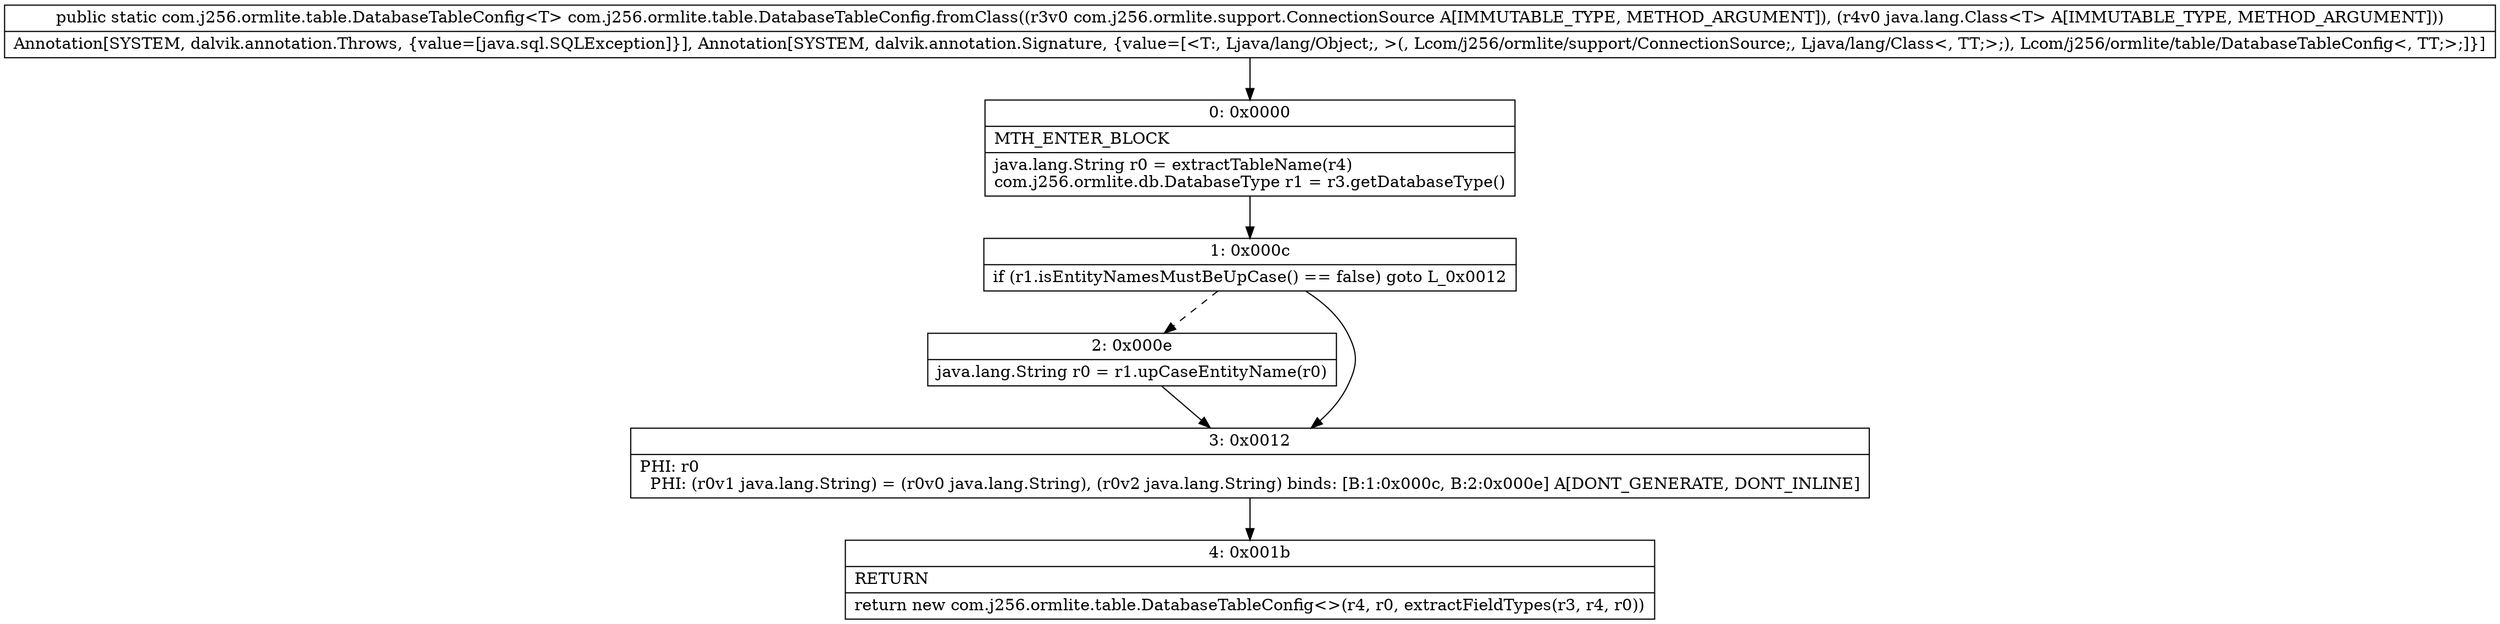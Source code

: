 digraph "CFG forcom.j256.ormlite.table.DatabaseTableConfig.fromClass(Lcom\/j256\/ormlite\/support\/ConnectionSource;Ljava\/lang\/Class;)Lcom\/j256\/ormlite\/table\/DatabaseTableConfig;" {
Node_0 [shape=record,label="{0\:\ 0x0000|MTH_ENTER_BLOCK\l|java.lang.String r0 = extractTableName(r4)\lcom.j256.ormlite.db.DatabaseType r1 = r3.getDatabaseType()\l}"];
Node_1 [shape=record,label="{1\:\ 0x000c|if (r1.isEntityNamesMustBeUpCase() == false) goto L_0x0012\l}"];
Node_2 [shape=record,label="{2\:\ 0x000e|java.lang.String r0 = r1.upCaseEntityName(r0)\l}"];
Node_3 [shape=record,label="{3\:\ 0x0012|PHI: r0 \l  PHI: (r0v1 java.lang.String) = (r0v0 java.lang.String), (r0v2 java.lang.String) binds: [B:1:0x000c, B:2:0x000e] A[DONT_GENERATE, DONT_INLINE]\l}"];
Node_4 [shape=record,label="{4\:\ 0x001b|RETURN\l|return new com.j256.ormlite.table.DatabaseTableConfig\<\>(r4, r0, extractFieldTypes(r3, r4, r0))\l}"];
MethodNode[shape=record,label="{public static com.j256.ormlite.table.DatabaseTableConfig\<T\> com.j256.ormlite.table.DatabaseTableConfig.fromClass((r3v0 com.j256.ormlite.support.ConnectionSource A[IMMUTABLE_TYPE, METHOD_ARGUMENT]), (r4v0 java.lang.Class\<T\> A[IMMUTABLE_TYPE, METHOD_ARGUMENT]))  | Annotation[SYSTEM, dalvik.annotation.Throws, \{value=[java.sql.SQLException]\}], Annotation[SYSTEM, dalvik.annotation.Signature, \{value=[\<T:, Ljava\/lang\/Object;, \>(, Lcom\/j256\/ormlite\/support\/ConnectionSource;, Ljava\/lang\/Class\<, TT;\>;), Lcom\/j256\/ormlite\/table\/DatabaseTableConfig\<, TT;\>;]\}]\l}"];
MethodNode -> Node_0;
Node_0 -> Node_1;
Node_1 -> Node_2[style=dashed];
Node_1 -> Node_3;
Node_2 -> Node_3;
Node_3 -> Node_4;
}

